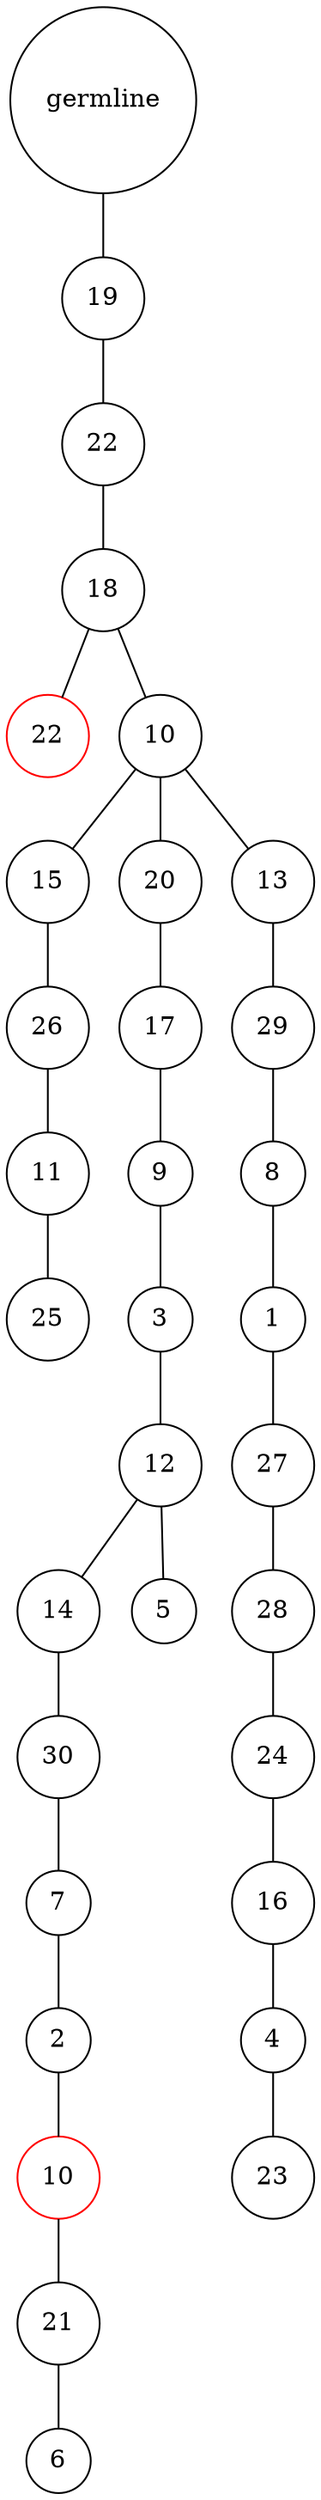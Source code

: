 graph {
	rankdir=UD;
	splines=line;
	node [shape=circle]
	"0x7f685faacbb0" [label="germline"];
	"0x7f685faacbe0" [label="19"];
	"0x7f685faacbb0" -- "0x7f685faacbe0" ;
	"0x7f685faacc10" [label="22"];
	"0x7f685faacbe0" -- "0x7f685faacc10" ;
	"0x7f685faacc40" [label="18"];
	"0x7f685faacc10" -- "0x7f685faacc40" ;
	"0x7f685faacc70" [label="22",color="red"];
	"0x7f685faacc40" -- "0x7f685faacc70" ;
	"0x7f685faacca0" [label="10"];
	"0x7f685faacc40" -- "0x7f685faacca0" ;
	"0x7f685faaccd0" [label="15"];
	"0x7f685faacca0" -- "0x7f685faaccd0" ;
	"0x7f685faacd00" [label="26"];
	"0x7f685faaccd0" -- "0x7f685faacd00" ;
	"0x7f685faacd30" [label="11"];
	"0x7f685faacd00" -- "0x7f685faacd30" ;
	"0x7f685faacd60" [label="25"];
	"0x7f685faacd30" -- "0x7f685faacd60" ;
	"0x7f685faacd90" [label="20"];
	"0x7f685faacca0" -- "0x7f685faacd90" ;
	"0x7f685faacdc0" [label="17"];
	"0x7f685faacd90" -- "0x7f685faacdc0" ;
	"0x7f685faacdf0" [label="9"];
	"0x7f685faacdc0" -- "0x7f685faacdf0" ;
	"0x7f685faace20" [label="3"];
	"0x7f685faacdf0" -- "0x7f685faace20" ;
	"0x7f685faace50" [label="12"];
	"0x7f685faace20" -- "0x7f685faace50" ;
	"0x7f685faace80" [label="14"];
	"0x7f685faace50" -- "0x7f685faace80" ;
	"0x7f685faaceb0" [label="30"];
	"0x7f685faace80" -- "0x7f685faaceb0" ;
	"0x7f685faacee0" [label="7"];
	"0x7f685faaceb0" -- "0x7f685faacee0" ;
	"0x7f685faacf10" [label="2"];
	"0x7f685faacee0" -- "0x7f685faacf10" ;
	"0x7f685faacf40" [label="10",color="red"];
	"0x7f685faacf10" -- "0x7f685faacf40" ;
	"0x7f685faacf70" [label="21"];
	"0x7f685faacf40" -- "0x7f685faacf70" ;
	"0x7f685faacfa0" [label="6"];
	"0x7f685faacf70" -- "0x7f685faacfa0" ;
	"0x7f685faacfd0" [label="5"];
	"0x7f685faace50" -- "0x7f685faacfd0" ;
	"0x7f685faba040" [label="13"];
	"0x7f685faacca0" -- "0x7f685faba040" ;
	"0x7f685faba070" [label="29"];
	"0x7f685faba040" -- "0x7f685faba070" ;
	"0x7f685faba0a0" [label="8"];
	"0x7f685faba070" -- "0x7f685faba0a0" ;
	"0x7f685faba0d0" [label="1"];
	"0x7f685faba0a0" -- "0x7f685faba0d0" ;
	"0x7f685faba100" [label="27"];
	"0x7f685faba0d0" -- "0x7f685faba100" ;
	"0x7f685faba130" [label="28"];
	"0x7f685faba100" -- "0x7f685faba130" ;
	"0x7f685faba160" [label="24"];
	"0x7f685faba130" -- "0x7f685faba160" ;
	"0x7f685faba190" [label="16"];
	"0x7f685faba160" -- "0x7f685faba190" ;
	"0x7f685faba1c0" [label="4"];
	"0x7f685faba190" -- "0x7f685faba1c0" ;
	"0x7f685faba1f0" [label="23"];
	"0x7f685faba1c0" -- "0x7f685faba1f0" ;
}
